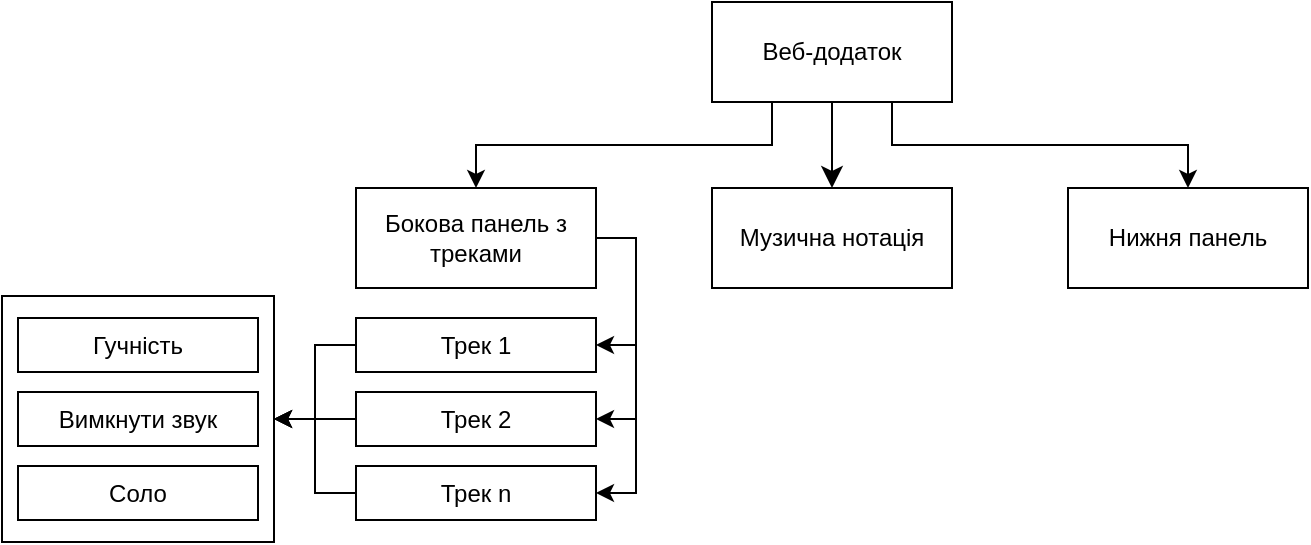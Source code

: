 <mxfile version="24.2.0" type="github">
  <diagram name="Page-1" id="rBbyUFg14Vklbam004l9">
    <mxGraphModel dx="1083" dy="364" grid="0" gridSize="10" guides="1" tooltips="1" connect="1" arrows="1" fold="1" page="0" pageScale="1" pageWidth="850" pageHeight="1100" math="0" shadow="0">
      <root>
        <mxCell id="0" />
        <mxCell id="1" parent="0" />
        <mxCell id="UoxIEsNDT_erJ6ihOWLR-23" value="" style="rounded=0;whiteSpace=wrap;html=1;" vertex="1" parent="1">
          <mxGeometry x="-215" y="317" width="136" height="123" as="geometry" />
        </mxCell>
        <mxCell id="sJqRduYRJuIplfR8ntnb-4" style="edgeStyle=none;curved=1;rounded=0;orthogonalLoop=1;jettySize=auto;html=1;entryX=0.5;entryY=0;entryDx=0;entryDy=0;fontSize=12;startSize=8;endSize=8;" parent="1" source="sJqRduYRJuIplfR8ntnb-1" target="sJqRduYRJuIplfR8ntnb-3" edge="1">
          <mxGeometry relative="1" as="geometry" />
        </mxCell>
        <mxCell id="UoxIEsNDT_erJ6ihOWLR-2" style="edgeStyle=orthogonalEdgeStyle;rounded=0;orthogonalLoop=1;jettySize=auto;html=1;exitX=0.25;exitY=1;exitDx=0;exitDy=0;entryX=0.5;entryY=0;entryDx=0;entryDy=0;" edge="1" parent="1" source="sJqRduYRJuIplfR8ntnb-1" target="sJqRduYRJuIplfR8ntnb-5">
          <mxGeometry relative="1" as="geometry" />
        </mxCell>
        <mxCell id="UoxIEsNDT_erJ6ihOWLR-3" style="edgeStyle=orthogonalEdgeStyle;rounded=0;orthogonalLoop=1;jettySize=auto;html=1;exitX=0.75;exitY=1;exitDx=0;exitDy=0;entryX=0.5;entryY=0;entryDx=0;entryDy=0;" edge="1" parent="1" source="sJqRduYRJuIplfR8ntnb-1" target="sJqRduYRJuIplfR8ntnb-6">
          <mxGeometry relative="1" as="geometry" />
        </mxCell>
        <mxCell id="sJqRduYRJuIplfR8ntnb-1" value="Веб-додаток" style="rounded=0;whiteSpace=wrap;html=1;" parent="1" vertex="1">
          <mxGeometry x="140" y="170" width="120" height="50" as="geometry" />
        </mxCell>
        <mxCell id="sJqRduYRJuIplfR8ntnb-3" value="Музична нотація" style="rounded=0;whiteSpace=wrap;html=1;" parent="1" vertex="1">
          <mxGeometry x="140" y="263" width="120" height="50" as="geometry" />
        </mxCell>
        <mxCell id="UoxIEsNDT_erJ6ihOWLR-9" style="edgeStyle=orthogonalEdgeStyle;rounded=0;orthogonalLoop=1;jettySize=auto;html=1;exitX=1;exitY=0.5;exitDx=0;exitDy=0;entryX=1;entryY=0.5;entryDx=0;entryDy=0;" edge="1" parent="1" source="sJqRduYRJuIplfR8ntnb-5" target="sJqRduYRJuIplfR8ntnb-9">
          <mxGeometry relative="1" as="geometry" />
        </mxCell>
        <mxCell id="UoxIEsNDT_erJ6ihOWLR-14" style="edgeStyle=orthogonalEdgeStyle;rounded=0;orthogonalLoop=1;jettySize=auto;html=1;exitX=1;exitY=0.5;exitDx=0;exitDy=0;entryX=1;entryY=0.5;entryDx=0;entryDy=0;" edge="1" parent="1" source="sJqRduYRJuIplfR8ntnb-5" target="UoxIEsNDT_erJ6ihOWLR-12">
          <mxGeometry relative="1" as="geometry" />
        </mxCell>
        <mxCell id="UoxIEsNDT_erJ6ihOWLR-15" style="edgeStyle=orthogonalEdgeStyle;rounded=0;orthogonalLoop=1;jettySize=auto;html=1;exitX=1;exitY=0.5;exitDx=0;exitDy=0;entryX=1;entryY=0.5;entryDx=0;entryDy=0;" edge="1" parent="1" source="sJqRduYRJuIplfR8ntnb-5" target="UoxIEsNDT_erJ6ihOWLR-13">
          <mxGeometry relative="1" as="geometry" />
        </mxCell>
        <mxCell id="sJqRduYRJuIplfR8ntnb-5" value="Бокова панель з треками" style="rounded=0;whiteSpace=wrap;html=1;" parent="1" vertex="1">
          <mxGeometry x="-38" y="263" width="120" height="50" as="geometry" />
        </mxCell>
        <mxCell id="sJqRduYRJuIplfR8ntnb-6" value="&lt;div&gt;Нижня панель&lt;/div&gt;" style="rounded=0;whiteSpace=wrap;html=1;" parent="1" vertex="1">
          <mxGeometry x="318" y="263" width="120" height="50" as="geometry" />
        </mxCell>
        <mxCell id="UoxIEsNDT_erJ6ihOWLR-24" style="edgeStyle=orthogonalEdgeStyle;rounded=0;orthogonalLoop=1;jettySize=auto;html=1;entryX=1;entryY=0.5;entryDx=0;entryDy=0;" edge="1" parent="1" source="sJqRduYRJuIplfR8ntnb-9" target="UoxIEsNDT_erJ6ihOWLR-23">
          <mxGeometry relative="1" as="geometry" />
        </mxCell>
        <mxCell id="sJqRduYRJuIplfR8ntnb-9" value="Трек 1" style="rounded=0;whiteSpace=wrap;html=1;" parent="1" vertex="1">
          <mxGeometry x="-38" y="328" width="120" height="27" as="geometry" />
        </mxCell>
        <mxCell id="UoxIEsNDT_erJ6ihOWLR-25" style="edgeStyle=orthogonalEdgeStyle;rounded=0;orthogonalLoop=1;jettySize=auto;html=1;entryX=1;entryY=0.5;entryDx=0;entryDy=0;" edge="1" parent="1" source="UoxIEsNDT_erJ6ihOWLR-12" target="UoxIEsNDT_erJ6ihOWLR-23">
          <mxGeometry relative="1" as="geometry" />
        </mxCell>
        <mxCell id="UoxIEsNDT_erJ6ihOWLR-12" value="Трек 2" style="rounded=0;whiteSpace=wrap;html=1;" vertex="1" parent="1">
          <mxGeometry x="-38" y="365" width="120" height="27" as="geometry" />
        </mxCell>
        <mxCell id="UoxIEsNDT_erJ6ihOWLR-26" style="edgeStyle=orthogonalEdgeStyle;rounded=0;orthogonalLoop=1;jettySize=auto;html=1;entryX=1;entryY=0.5;entryDx=0;entryDy=0;" edge="1" parent="1" source="UoxIEsNDT_erJ6ihOWLR-13" target="UoxIEsNDT_erJ6ihOWLR-23">
          <mxGeometry relative="1" as="geometry" />
        </mxCell>
        <mxCell id="UoxIEsNDT_erJ6ihOWLR-13" value="Трек n" style="rounded=0;whiteSpace=wrap;html=1;" vertex="1" parent="1">
          <mxGeometry x="-38" y="402" width="120" height="27" as="geometry" />
        </mxCell>
        <mxCell id="UoxIEsNDT_erJ6ihOWLR-16" value="Гучність" style="rounded=0;whiteSpace=wrap;html=1;" vertex="1" parent="1">
          <mxGeometry x="-207" y="328" width="120" height="27" as="geometry" />
        </mxCell>
        <mxCell id="UoxIEsNDT_erJ6ihOWLR-17" value="Вимкнути звук" style="rounded=0;whiteSpace=wrap;html=1;" vertex="1" parent="1">
          <mxGeometry x="-207" y="365" width="120" height="27" as="geometry" />
        </mxCell>
        <mxCell id="UoxIEsNDT_erJ6ihOWLR-18" value="Соло" style="rounded=0;whiteSpace=wrap;html=1;" vertex="1" parent="1">
          <mxGeometry x="-207" y="402" width="120" height="27" as="geometry" />
        </mxCell>
      </root>
    </mxGraphModel>
  </diagram>
</mxfile>
